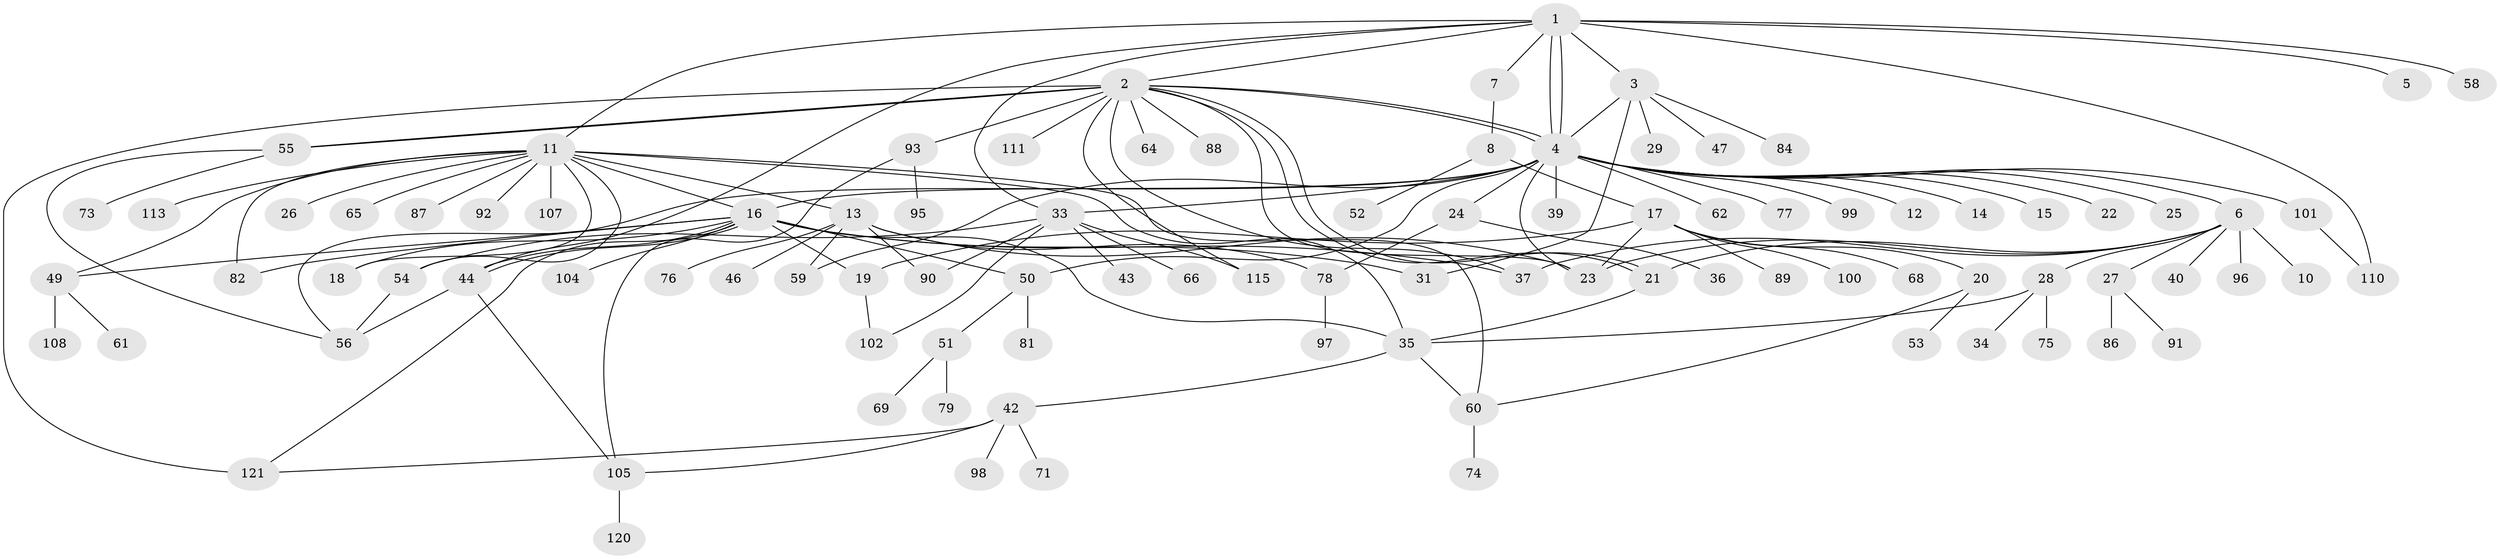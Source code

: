 // Generated by graph-tools (version 1.1) at 2025/23/03/03/25 07:23:50]
// undirected, 96 vertices, 137 edges
graph export_dot {
graph [start="1"]
  node [color=gray90,style=filled];
  1 [super="+57"];
  2 [super="+72"];
  3 [super="+38"];
  4 [super="+32"];
  5;
  6 [super="+41"];
  7 [super="+9"];
  8;
  10;
  11 [super="+48"];
  12;
  13 [super="+63"];
  14;
  15;
  16 [super="+116"];
  17 [super="+94"];
  18;
  19;
  20 [super="+80"];
  21 [super="+119"];
  22;
  23 [super="+85"];
  24;
  25;
  26;
  27 [super="+125"];
  28 [super="+30"];
  29;
  31;
  33 [super="+45"];
  34;
  35 [super="+70"];
  36 [super="+118"];
  37 [super="+122"];
  39;
  40;
  42 [super="+117"];
  43;
  44 [super="+112"];
  46;
  47;
  49;
  50 [super="+109"];
  51 [super="+67"];
  52;
  53;
  54;
  55;
  56 [super="+103"];
  58;
  59;
  60;
  61;
  62;
  64;
  65;
  66;
  68;
  69 [super="+114"];
  71;
  73;
  74;
  75;
  76;
  77;
  78 [super="+106"];
  79;
  81;
  82 [super="+83"];
  84;
  86;
  87;
  88;
  89;
  90;
  91;
  92;
  93;
  95;
  96;
  97;
  98;
  99;
  100;
  101;
  102 [super="+126"];
  104;
  105;
  107;
  108;
  110 [super="+123"];
  111;
  113;
  115;
  120;
  121 [super="+124"];
  1 -- 2;
  1 -- 3;
  1 -- 4;
  1 -- 4;
  1 -- 5;
  1 -- 7;
  1 -- 11;
  1 -- 33;
  1 -- 58;
  1 -- 110;
  1 -- 44;
  2 -- 4;
  2 -- 4;
  2 -- 21;
  2 -- 21;
  2 -- 23;
  2 -- 37;
  2 -- 55;
  2 -- 55;
  2 -- 64;
  2 -- 88;
  2 -- 93;
  2 -- 111;
  2 -- 115;
  2 -- 121 [weight=2];
  3 -- 4;
  3 -- 29;
  3 -- 31;
  3 -- 47;
  3 -- 84;
  4 -- 6;
  4 -- 12;
  4 -- 14;
  4 -- 15;
  4 -- 16;
  4 -- 22;
  4 -- 24;
  4 -- 25;
  4 -- 33;
  4 -- 39;
  4 -- 59;
  4 -- 62;
  4 -- 77;
  4 -- 99;
  4 -- 101;
  4 -- 50;
  4 -- 56;
  4 -- 23;
  6 -- 10;
  6 -- 23;
  6 -- 27;
  6 -- 28;
  6 -- 37;
  6 -- 40;
  6 -- 96;
  6 -- 21;
  7 -- 8;
  8 -- 17;
  8 -- 52;
  11 -- 13;
  11 -- 16;
  11 -- 18;
  11 -- 26;
  11 -- 49;
  11 -- 54;
  11 -- 60;
  11 -- 65;
  11 -- 82;
  11 -- 87;
  11 -- 113;
  11 -- 107;
  11 -- 35;
  11 -- 92;
  13 -- 46;
  13 -- 78;
  13 -- 90;
  13 -- 59;
  13 -- 76;
  13 -- 23;
  16 -- 18;
  16 -- 19;
  16 -- 31;
  16 -- 35;
  16 -- 44;
  16 -- 44;
  16 -- 49;
  16 -- 50;
  16 -- 82;
  16 -- 104;
  16 -- 121;
  16 -- 37;
  17 -- 19;
  17 -- 20;
  17 -- 23;
  17 -- 68;
  17 -- 89;
  17 -- 100;
  19 -- 102;
  20 -- 53;
  20 -- 60;
  21 -- 35;
  24 -- 36;
  24 -- 78 [weight=2];
  27 -- 86;
  27 -- 91;
  28 -- 34;
  28 -- 35;
  28 -- 75;
  33 -- 43;
  33 -- 54;
  33 -- 66;
  33 -- 90;
  33 -- 115;
  33 -- 102;
  35 -- 42;
  35 -- 60;
  42 -- 71;
  42 -- 98;
  42 -- 105;
  42 -- 121;
  44 -- 105;
  44 -- 56;
  49 -- 61;
  49 -- 108;
  50 -- 51;
  50 -- 81;
  51 -- 69;
  51 -- 79;
  54 -- 56;
  55 -- 56;
  55 -- 73;
  60 -- 74;
  78 -- 97;
  93 -- 95;
  93 -- 105;
  101 -- 110;
  105 -- 120;
}
